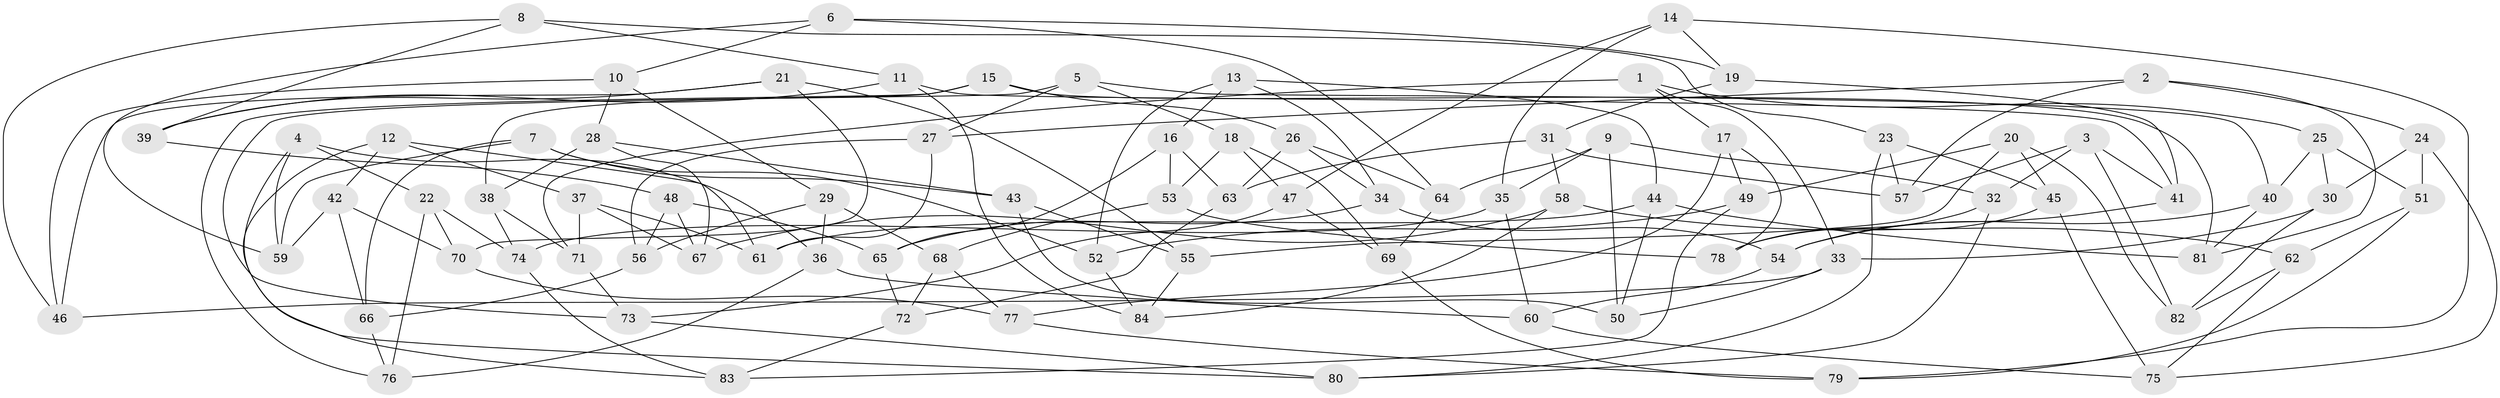 // coarse degree distribution, {4: 0.5517241379310345, 5: 0.1896551724137931, 6: 0.20689655172413793, 3: 0.05172413793103448}
// Generated by graph-tools (version 1.1) at 2025/38/03/04/25 23:38:11]
// undirected, 84 vertices, 168 edges
graph export_dot {
  node [color=gray90,style=filled];
  1;
  2;
  3;
  4;
  5;
  6;
  7;
  8;
  9;
  10;
  11;
  12;
  13;
  14;
  15;
  16;
  17;
  18;
  19;
  20;
  21;
  22;
  23;
  24;
  25;
  26;
  27;
  28;
  29;
  30;
  31;
  32;
  33;
  34;
  35;
  36;
  37;
  38;
  39;
  40;
  41;
  42;
  43;
  44;
  45;
  46;
  47;
  48;
  49;
  50;
  51;
  52;
  53;
  54;
  55;
  56;
  57;
  58;
  59;
  60;
  61;
  62;
  63;
  64;
  65;
  66;
  67;
  68;
  69;
  70;
  71;
  72;
  73;
  74;
  75;
  76;
  77;
  78;
  79;
  80;
  81;
  82;
  83;
  84;
  1 -- 25;
  1 -- 71;
  1 -- 17;
  1 -- 33;
  2 -- 27;
  2 -- 24;
  2 -- 81;
  2 -- 57;
  3 -- 32;
  3 -- 57;
  3 -- 41;
  3 -- 82;
  4 -- 36;
  4 -- 22;
  4 -- 80;
  4 -- 59;
  5 -- 73;
  5 -- 40;
  5 -- 18;
  5 -- 27;
  6 -- 10;
  6 -- 64;
  6 -- 59;
  6 -- 19;
  7 -- 66;
  7 -- 59;
  7 -- 43;
  7 -- 52;
  8 -- 46;
  8 -- 23;
  8 -- 39;
  8 -- 11;
  9 -- 35;
  9 -- 64;
  9 -- 32;
  9 -- 50;
  10 -- 28;
  10 -- 29;
  10 -- 46;
  11 -- 84;
  11 -- 39;
  11 -- 41;
  12 -- 61;
  12 -- 37;
  12 -- 42;
  12 -- 83;
  13 -- 44;
  13 -- 52;
  13 -- 34;
  13 -- 16;
  14 -- 47;
  14 -- 79;
  14 -- 19;
  14 -- 35;
  15 -- 76;
  15 -- 81;
  15 -- 38;
  15 -- 26;
  16 -- 65;
  16 -- 53;
  16 -- 63;
  17 -- 78;
  17 -- 49;
  17 -- 77;
  18 -- 53;
  18 -- 69;
  18 -- 47;
  19 -- 41;
  19 -- 31;
  20 -- 45;
  20 -- 55;
  20 -- 49;
  20 -- 82;
  21 -- 46;
  21 -- 55;
  21 -- 39;
  21 -- 70;
  22 -- 76;
  22 -- 74;
  22 -- 70;
  23 -- 80;
  23 -- 45;
  23 -- 57;
  24 -- 51;
  24 -- 75;
  24 -- 30;
  25 -- 30;
  25 -- 40;
  25 -- 51;
  26 -- 63;
  26 -- 64;
  26 -- 34;
  27 -- 61;
  27 -- 56;
  28 -- 67;
  28 -- 38;
  28 -- 43;
  29 -- 68;
  29 -- 56;
  29 -- 36;
  30 -- 33;
  30 -- 82;
  31 -- 63;
  31 -- 57;
  31 -- 58;
  32 -- 80;
  32 -- 78;
  33 -- 50;
  33 -- 46;
  34 -- 65;
  34 -- 54;
  35 -- 60;
  35 -- 74;
  36 -- 60;
  36 -- 76;
  37 -- 67;
  37 -- 61;
  37 -- 71;
  38 -- 71;
  38 -- 74;
  39 -- 48;
  40 -- 81;
  40 -- 54;
  41 -- 54;
  42 -- 70;
  42 -- 66;
  42 -- 59;
  43 -- 50;
  43 -- 55;
  44 -- 50;
  44 -- 61;
  44 -- 81;
  45 -- 78;
  45 -- 75;
  47 -- 73;
  47 -- 69;
  48 -- 56;
  48 -- 65;
  48 -- 67;
  49 -- 52;
  49 -- 83;
  51 -- 62;
  51 -- 79;
  52 -- 84;
  53 -- 68;
  53 -- 78;
  54 -- 60;
  55 -- 84;
  56 -- 66;
  58 -- 67;
  58 -- 62;
  58 -- 84;
  60 -- 75;
  62 -- 82;
  62 -- 75;
  63 -- 72;
  64 -- 69;
  65 -- 72;
  66 -- 76;
  68 -- 72;
  68 -- 77;
  69 -- 79;
  70 -- 77;
  71 -- 73;
  72 -- 83;
  73 -- 80;
  74 -- 83;
  77 -- 79;
}
